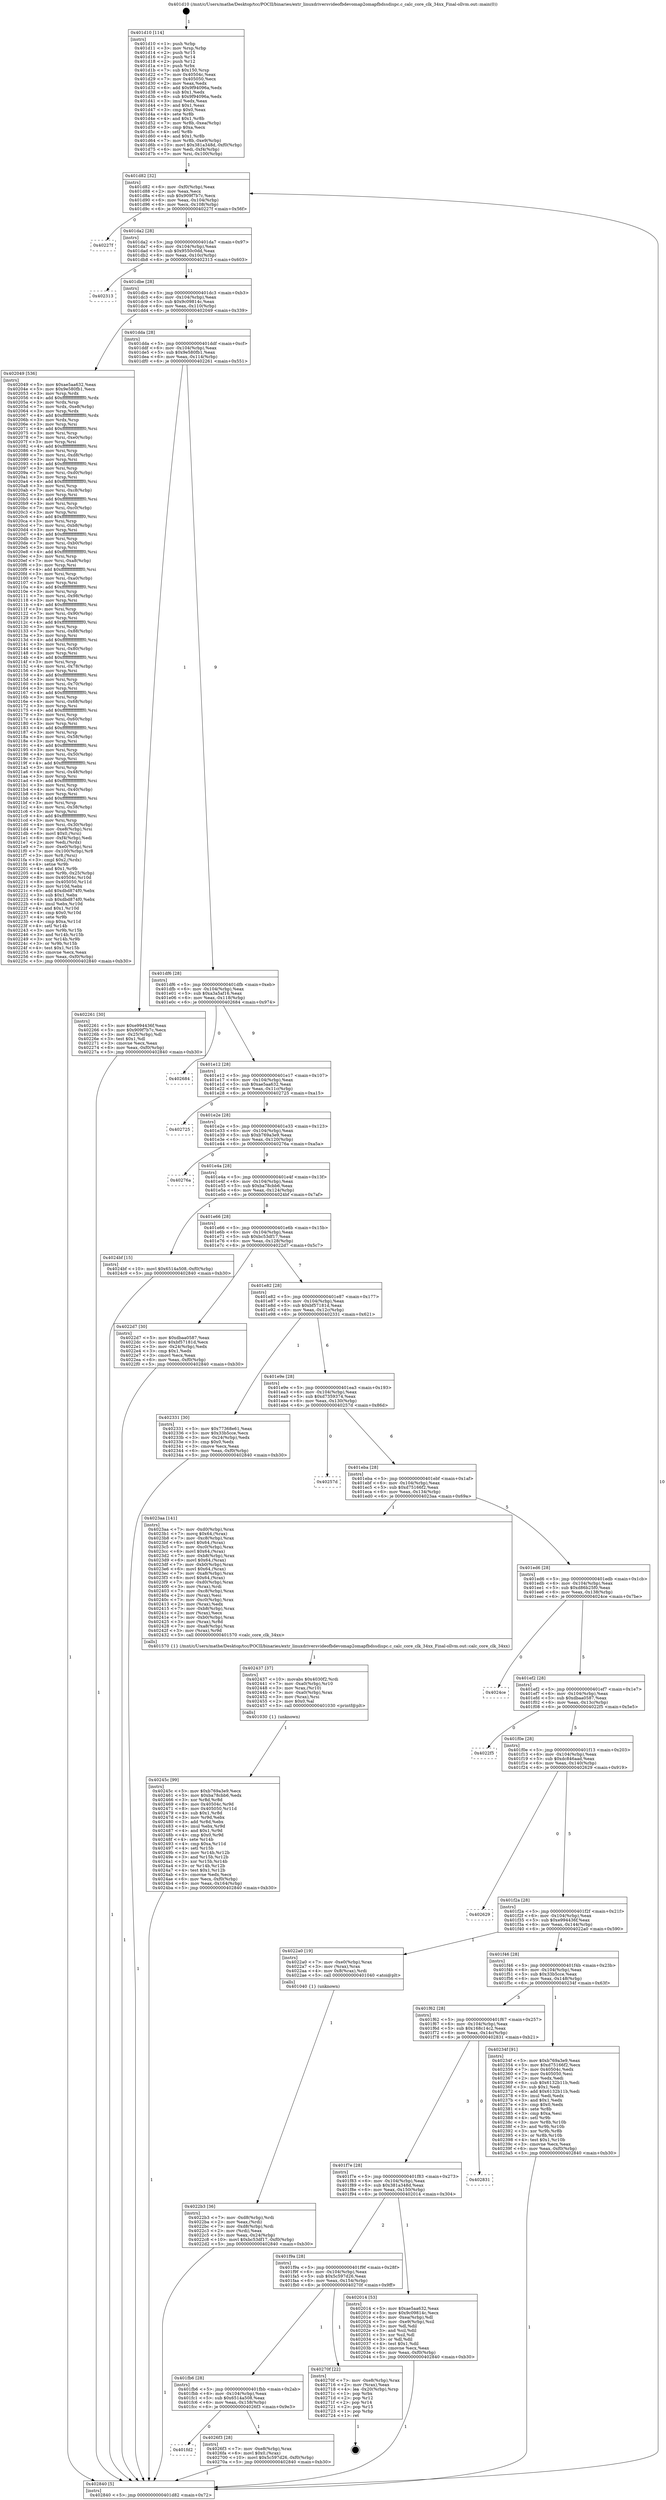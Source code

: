 digraph "0x401d10" {
  label = "0x401d10 (/mnt/c/Users/mathe/Desktop/tcc/POCII/binaries/extr_linuxdriversvideofbdevomap2omapfbdssdispc.c_calc_core_clk_34xx_Final-ollvm.out::main(0))"
  labelloc = "t"
  node[shape=record]

  Entry [label="",width=0.3,height=0.3,shape=circle,fillcolor=black,style=filled]
  "0x401d82" [label="{
     0x401d82 [32]\l
     | [instrs]\l
     &nbsp;&nbsp;0x401d82 \<+6\>: mov -0xf0(%rbp),%eax\l
     &nbsp;&nbsp;0x401d88 \<+2\>: mov %eax,%ecx\l
     &nbsp;&nbsp;0x401d8a \<+6\>: sub $0x909f7b7c,%ecx\l
     &nbsp;&nbsp;0x401d90 \<+6\>: mov %eax,-0x104(%rbp)\l
     &nbsp;&nbsp;0x401d96 \<+6\>: mov %ecx,-0x108(%rbp)\l
     &nbsp;&nbsp;0x401d9c \<+6\>: je 000000000040227f \<main+0x56f\>\l
  }"]
  "0x40227f" [label="{
     0x40227f\l
  }", style=dashed]
  "0x401da2" [label="{
     0x401da2 [28]\l
     | [instrs]\l
     &nbsp;&nbsp;0x401da2 \<+5\>: jmp 0000000000401da7 \<main+0x97\>\l
     &nbsp;&nbsp;0x401da7 \<+6\>: mov -0x104(%rbp),%eax\l
     &nbsp;&nbsp;0x401dad \<+5\>: sub $0x9550c0dd,%eax\l
     &nbsp;&nbsp;0x401db2 \<+6\>: mov %eax,-0x10c(%rbp)\l
     &nbsp;&nbsp;0x401db8 \<+6\>: je 0000000000402313 \<main+0x603\>\l
  }"]
  Exit [label="",width=0.3,height=0.3,shape=circle,fillcolor=black,style=filled,peripheries=2]
  "0x402313" [label="{
     0x402313\l
  }", style=dashed]
  "0x401dbe" [label="{
     0x401dbe [28]\l
     | [instrs]\l
     &nbsp;&nbsp;0x401dbe \<+5\>: jmp 0000000000401dc3 \<main+0xb3\>\l
     &nbsp;&nbsp;0x401dc3 \<+6\>: mov -0x104(%rbp),%eax\l
     &nbsp;&nbsp;0x401dc9 \<+5\>: sub $0x9c09814c,%eax\l
     &nbsp;&nbsp;0x401dce \<+6\>: mov %eax,-0x110(%rbp)\l
     &nbsp;&nbsp;0x401dd4 \<+6\>: je 0000000000402049 \<main+0x339\>\l
  }"]
  "0x401fd2" [label="{
     0x401fd2\l
  }", style=dashed]
  "0x402049" [label="{
     0x402049 [536]\l
     | [instrs]\l
     &nbsp;&nbsp;0x402049 \<+5\>: mov $0xae5aa632,%eax\l
     &nbsp;&nbsp;0x40204e \<+5\>: mov $0x9e580fb1,%ecx\l
     &nbsp;&nbsp;0x402053 \<+3\>: mov %rsp,%rdx\l
     &nbsp;&nbsp;0x402056 \<+4\>: add $0xfffffffffffffff0,%rdx\l
     &nbsp;&nbsp;0x40205a \<+3\>: mov %rdx,%rsp\l
     &nbsp;&nbsp;0x40205d \<+7\>: mov %rdx,-0xe8(%rbp)\l
     &nbsp;&nbsp;0x402064 \<+3\>: mov %rsp,%rdx\l
     &nbsp;&nbsp;0x402067 \<+4\>: add $0xfffffffffffffff0,%rdx\l
     &nbsp;&nbsp;0x40206b \<+3\>: mov %rdx,%rsp\l
     &nbsp;&nbsp;0x40206e \<+3\>: mov %rsp,%rsi\l
     &nbsp;&nbsp;0x402071 \<+4\>: add $0xfffffffffffffff0,%rsi\l
     &nbsp;&nbsp;0x402075 \<+3\>: mov %rsi,%rsp\l
     &nbsp;&nbsp;0x402078 \<+7\>: mov %rsi,-0xe0(%rbp)\l
     &nbsp;&nbsp;0x40207f \<+3\>: mov %rsp,%rsi\l
     &nbsp;&nbsp;0x402082 \<+4\>: add $0xfffffffffffffff0,%rsi\l
     &nbsp;&nbsp;0x402086 \<+3\>: mov %rsi,%rsp\l
     &nbsp;&nbsp;0x402089 \<+7\>: mov %rsi,-0xd8(%rbp)\l
     &nbsp;&nbsp;0x402090 \<+3\>: mov %rsp,%rsi\l
     &nbsp;&nbsp;0x402093 \<+4\>: add $0xfffffffffffffff0,%rsi\l
     &nbsp;&nbsp;0x402097 \<+3\>: mov %rsi,%rsp\l
     &nbsp;&nbsp;0x40209a \<+7\>: mov %rsi,-0xd0(%rbp)\l
     &nbsp;&nbsp;0x4020a1 \<+3\>: mov %rsp,%rsi\l
     &nbsp;&nbsp;0x4020a4 \<+4\>: add $0xfffffffffffffff0,%rsi\l
     &nbsp;&nbsp;0x4020a8 \<+3\>: mov %rsi,%rsp\l
     &nbsp;&nbsp;0x4020ab \<+7\>: mov %rsi,-0xc8(%rbp)\l
     &nbsp;&nbsp;0x4020b2 \<+3\>: mov %rsp,%rsi\l
     &nbsp;&nbsp;0x4020b5 \<+4\>: add $0xfffffffffffffff0,%rsi\l
     &nbsp;&nbsp;0x4020b9 \<+3\>: mov %rsi,%rsp\l
     &nbsp;&nbsp;0x4020bc \<+7\>: mov %rsi,-0xc0(%rbp)\l
     &nbsp;&nbsp;0x4020c3 \<+3\>: mov %rsp,%rsi\l
     &nbsp;&nbsp;0x4020c6 \<+4\>: add $0xfffffffffffffff0,%rsi\l
     &nbsp;&nbsp;0x4020ca \<+3\>: mov %rsi,%rsp\l
     &nbsp;&nbsp;0x4020cd \<+7\>: mov %rsi,-0xb8(%rbp)\l
     &nbsp;&nbsp;0x4020d4 \<+3\>: mov %rsp,%rsi\l
     &nbsp;&nbsp;0x4020d7 \<+4\>: add $0xfffffffffffffff0,%rsi\l
     &nbsp;&nbsp;0x4020db \<+3\>: mov %rsi,%rsp\l
     &nbsp;&nbsp;0x4020de \<+7\>: mov %rsi,-0xb0(%rbp)\l
     &nbsp;&nbsp;0x4020e5 \<+3\>: mov %rsp,%rsi\l
     &nbsp;&nbsp;0x4020e8 \<+4\>: add $0xfffffffffffffff0,%rsi\l
     &nbsp;&nbsp;0x4020ec \<+3\>: mov %rsi,%rsp\l
     &nbsp;&nbsp;0x4020ef \<+7\>: mov %rsi,-0xa8(%rbp)\l
     &nbsp;&nbsp;0x4020f6 \<+3\>: mov %rsp,%rsi\l
     &nbsp;&nbsp;0x4020f9 \<+4\>: add $0xfffffffffffffff0,%rsi\l
     &nbsp;&nbsp;0x4020fd \<+3\>: mov %rsi,%rsp\l
     &nbsp;&nbsp;0x402100 \<+7\>: mov %rsi,-0xa0(%rbp)\l
     &nbsp;&nbsp;0x402107 \<+3\>: mov %rsp,%rsi\l
     &nbsp;&nbsp;0x40210a \<+4\>: add $0xfffffffffffffff0,%rsi\l
     &nbsp;&nbsp;0x40210e \<+3\>: mov %rsi,%rsp\l
     &nbsp;&nbsp;0x402111 \<+7\>: mov %rsi,-0x98(%rbp)\l
     &nbsp;&nbsp;0x402118 \<+3\>: mov %rsp,%rsi\l
     &nbsp;&nbsp;0x40211b \<+4\>: add $0xfffffffffffffff0,%rsi\l
     &nbsp;&nbsp;0x40211f \<+3\>: mov %rsi,%rsp\l
     &nbsp;&nbsp;0x402122 \<+7\>: mov %rsi,-0x90(%rbp)\l
     &nbsp;&nbsp;0x402129 \<+3\>: mov %rsp,%rsi\l
     &nbsp;&nbsp;0x40212c \<+4\>: add $0xfffffffffffffff0,%rsi\l
     &nbsp;&nbsp;0x402130 \<+3\>: mov %rsi,%rsp\l
     &nbsp;&nbsp;0x402133 \<+7\>: mov %rsi,-0x88(%rbp)\l
     &nbsp;&nbsp;0x40213a \<+3\>: mov %rsp,%rsi\l
     &nbsp;&nbsp;0x40213d \<+4\>: add $0xfffffffffffffff0,%rsi\l
     &nbsp;&nbsp;0x402141 \<+3\>: mov %rsi,%rsp\l
     &nbsp;&nbsp;0x402144 \<+4\>: mov %rsi,-0x80(%rbp)\l
     &nbsp;&nbsp;0x402148 \<+3\>: mov %rsp,%rsi\l
     &nbsp;&nbsp;0x40214b \<+4\>: add $0xfffffffffffffff0,%rsi\l
     &nbsp;&nbsp;0x40214f \<+3\>: mov %rsi,%rsp\l
     &nbsp;&nbsp;0x402152 \<+4\>: mov %rsi,-0x78(%rbp)\l
     &nbsp;&nbsp;0x402156 \<+3\>: mov %rsp,%rsi\l
     &nbsp;&nbsp;0x402159 \<+4\>: add $0xfffffffffffffff0,%rsi\l
     &nbsp;&nbsp;0x40215d \<+3\>: mov %rsi,%rsp\l
     &nbsp;&nbsp;0x402160 \<+4\>: mov %rsi,-0x70(%rbp)\l
     &nbsp;&nbsp;0x402164 \<+3\>: mov %rsp,%rsi\l
     &nbsp;&nbsp;0x402167 \<+4\>: add $0xfffffffffffffff0,%rsi\l
     &nbsp;&nbsp;0x40216b \<+3\>: mov %rsi,%rsp\l
     &nbsp;&nbsp;0x40216e \<+4\>: mov %rsi,-0x68(%rbp)\l
     &nbsp;&nbsp;0x402172 \<+3\>: mov %rsp,%rsi\l
     &nbsp;&nbsp;0x402175 \<+4\>: add $0xfffffffffffffff0,%rsi\l
     &nbsp;&nbsp;0x402179 \<+3\>: mov %rsi,%rsp\l
     &nbsp;&nbsp;0x40217c \<+4\>: mov %rsi,-0x60(%rbp)\l
     &nbsp;&nbsp;0x402180 \<+3\>: mov %rsp,%rsi\l
     &nbsp;&nbsp;0x402183 \<+4\>: add $0xfffffffffffffff0,%rsi\l
     &nbsp;&nbsp;0x402187 \<+3\>: mov %rsi,%rsp\l
     &nbsp;&nbsp;0x40218a \<+4\>: mov %rsi,-0x58(%rbp)\l
     &nbsp;&nbsp;0x40218e \<+3\>: mov %rsp,%rsi\l
     &nbsp;&nbsp;0x402191 \<+4\>: add $0xfffffffffffffff0,%rsi\l
     &nbsp;&nbsp;0x402195 \<+3\>: mov %rsi,%rsp\l
     &nbsp;&nbsp;0x402198 \<+4\>: mov %rsi,-0x50(%rbp)\l
     &nbsp;&nbsp;0x40219c \<+3\>: mov %rsp,%rsi\l
     &nbsp;&nbsp;0x40219f \<+4\>: add $0xfffffffffffffff0,%rsi\l
     &nbsp;&nbsp;0x4021a3 \<+3\>: mov %rsi,%rsp\l
     &nbsp;&nbsp;0x4021a6 \<+4\>: mov %rsi,-0x48(%rbp)\l
     &nbsp;&nbsp;0x4021aa \<+3\>: mov %rsp,%rsi\l
     &nbsp;&nbsp;0x4021ad \<+4\>: add $0xfffffffffffffff0,%rsi\l
     &nbsp;&nbsp;0x4021b1 \<+3\>: mov %rsi,%rsp\l
     &nbsp;&nbsp;0x4021b4 \<+4\>: mov %rsi,-0x40(%rbp)\l
     &nbsp;&nbsp;0x4021b8 \<+3\>: mov %rsp,%rsi\l
     &nbsp;&nbsp;0x4021bb \<+4\>: add $0xfffffffffffffff0,%rsi\l
     &nbsp;&nbsp;0x4021bf \<+3\>: mov %rsi,%rsp\l
     &nbsp;&nbsp;0x4021c2 \<+4\>: mov %rsi,-0x38(%rbp)\l
     &nbsp;&nbsp;0x4021c6 \<+3\>: mov %rsp,%rsi\l
     &nbsp;&nbsp;0x4021c9 \<+4\>: add $0xfffffffffffffff0,%rsi\l
     &nbsp;&nbsp;0x4021cd \<+3\>: mov %rsi,%rsp\l
     &nbsp;&nbsp;0x4021d0 \<+4\>: mov %rsi,-0x30(%rbp)\l
     &nbsp;&nbsp;0x4021d4 \<+7\>: mov -0xe8(%rbp),%rsi\l
     &nbsp;&nbsp;0x4021db \<+6\>: movl $0x0,(%rsi)\l
     &nbsp;&nbsp;0x4021e1 \<+6\>: mov -0xf4(%rbp),%edi\l
     &nbsp;&nbsp;0x4021e7 \<+2\>: mov %edi,(%rdx)\l
     &nbsp;&nbsp;0x4021e9 \<+7\>: mov -0xe0(%rbp),%rsi\l
     &nbsp;&nbsp;0x4021f0 \<+7\>: mov -0x100(%rbp),%r8\l
     &nbsp;&nbsp;0x4021f7 \<+3\>: mov %r8,(%rsi)\l
     &nbsp;&nbsp;0x4021fa \<+3\>: cmpl $0x2,(%rdx)\l
     &nbsp;&nbsp;0x4021fd \<+4\>: setne %r9b\l
     &nbsp;&nbsp;0x402201 \<+4\>: and $0x1,%r9b\l
     &nbsp;&nbsp;0x402205 \<+4\>: mov %r9b,-0x25(%rbp)\l
     &nbsp;&nbsp;0x402209 \<+8\>: mov 0x40504c,%r10d\l
     &nbsp;&nbsp;0x402211 \<+8\>: mov 0x405050,%r11d\l
     &nbsp;&nbsp;0x402219 \<+3\>: mov %r10d,%ebx\l
     &nbsp;&nbsp;0x40221c \<+6\>: add $0xdbd874f0,%ebx\l
     &nbsp;&nbsp;0x402222 \<+3\>: sub $0x1,%ebx\l
     &nbsp;&nbsp;0x402225 \<+6\>: sub $0xdbd874f0,%ebx\l
     &nbsp;&nbsp;0x40222b \<+4\>: imul %ebx,%r10d\l
     &nbsp;&nbsp;0x40222f \<+4\>: and $0x1,%r10d\l
     &nbsp;&nbsp;0x402233 \<+4\>: cmp $0x0,%r10d\l
     &nbsp;&nbsp;0x402237 \<+4\>: sete %r9b\l
     &nbsp;&nbsp;0x40223b \<+4\>: cmp $0xa,%r11d\l
     &nbsp;&nbsp;0x40223f \<+4\>: setl %r14b\l
     &nbsp;&nbsp;0x402243 \<+3\>: mov %r9b,%r15b\l
     &nbsp;&nbsp;0x402246 \<+3\>: and %r14b,%r15b\l
     &nbsp;&nbsp;0x402249 \<+3\>: xor %r14b,%r9b\l
     &nbsp;&nbsp;0x40224c \<+3\>: or %r9b,%r15b\l
     &nbsp;&nbsp;0x40224f \<+4\>: test $0x1,%r15b\l
     &nbsp;&nbsp;0x402253 \<+3\>: cmovne %ecx,%eax\l
     &nbsp;&nbsp;0x402256 \<+6\>: mov %eax,-0xf0(%rbp)\l
     &nbsp;&nbsp;0x40225c \<+5\>: jmp 0000000000402840 \<main+0xb30\>\l
  }"]
  "0x401dda" [label="{
     0x401dda [28]\l
     | [instrs]\l
     &nbsp;&nbsp;0x401dda \<+5\>: jmp 0000000000401ddf \<main+0xcf\>\l
     &nbsp;&nbsp;0x401ddf \<+6\>: mov -0x104(%rbp),%eax\l
     &nbsp;&nbsp;0x401de5 \<+5\>: sub $0x9e580fb1,%eax\l
     &nbsp;&nbsp;0x401dea \<+6\>: mov %eax,-0x114(%rbp)\l
     &nbsp;&nbsp;0x401df0 \<+6\>: je 0000000000402261 \<main+0x551\>\l
  }"]
  "0x4026f3" [label="{
     0x4026f3 [28]\l
     | [instrs]\l
     &nbsp;&nbsp;0x4026f3 \<+7\>: mov -0xe8(%rbp),%rax\l
     &nbsp;&nbsp;0x4026fa \<+6\>: movl $0x0,(%rax)\l
     &nbsp;&nbsp;0x402700 \<+10\>: movl $0x5c597d26,-0xf0(%rbp)\l
     &nbsp;&nbsp;0x40270a \<+5\>: jmp 0000000000402840 \<main+0xb30\>\l
  }"]
  "0x402261" [label="{
     0x402261 [30]\l
     | [instrs]\l
     &nbsp;&nbsp;0x402261 \<+5\>: mov $0xe994436f,%eax\l
     &nbsp;&nbsp;0x402266 \<+5\>: mov $0x909f7b7c,%ecx\l
     &nbsp;&nbsp;0x40226b \<+3\>: mov -0x25(%rbp),%dl\l
     &nbsp;&nbsp;0x40226e \<+3\>: test $0x1,%dl\l
     &nbsp;&nbsp;0x402271 \<+3\>: cmovne %ecx,%eax\l
     &nbsp;&nbsp;0x402274 \<+6\>: mov %eax,-0xf0(%rbp)\l
     &nbsp;&nbsp;0x40227a \<+5\>: jmp 0000000000402840 \<main+0xb30\>\l
  }"]
  "0x401df6" [label="{
     0x401df6 [28]\l
     | [instrs]\l
     &nbsp;&nbsp;0x401df6 \<+5\>: jmp 0000000000401dfb \<main+0xeb\>\l
     &nbsp;&nbsp;0x401dfb \<+6\>: mov -0x104(%rbp),%eax\l
     &nbsp;&nbsp;0x401e01 \<+5\>: sub $0xa3a5af16,%eax\l
     &nbsp;&nbsp;0x401e06 \<+6\>: mov %eax,-0x118(%rbp)\l
     &nbsp;&nbsp;0x401e0c \<+6\>: je 0000000000402684 \<main+0x974\>\l
  }"]
  "0x401fb6" [label="{
     0x401fb6 [28]\l
     | [instrs]\l
     &nbsp;&nbsp;0x401fb6 \<+5\>: jmp 0000000000401fbb \<main+0x2ab\>\l
     &nbsp;&nbsp;0x401fbb \<+6\>: mov -0x104(%rbp),%eax\l
     &nbsp;&nbsp;0x401fc1 \<+5\>: sub $0x6514a508,%eax\l
     &nbsp;&nbsp;0x401fc6 \<+6\>: mov %eax,-0x158(%rbp)\l
     &nbsp;&nbsp;0x401fcc \<+6\>: je 00000000004026f3 \<main+0x9e3\>\l
  }"]
  "0x402684" [label="{
     0x402684\l
  }", style=dashed]
  "0x401e12" [label="{
     0x401e12 [28]\l
     | [instrs]\l
     &nbsp;&nbsp;0x401e12 \<+5\>: jmp 0000000000401e17 \<main+0x107\>\l
     &nbsp;&nbsp;0x401e17 \<+6\>: mov -0x104(%rbp),%eax\l
     &nbsp;&nbsp;0x401e1d \<+5\>: sub $0xae5aa632,%eax\l
     &nbsp;&nbsp;0x401e22 \<+6\>: mov %eax,-0x11c(%rbp)\l
     &nbsp;&nbsp;0x401e28 \<+6\>: je 0000000000402725 \<main+0xa15\>\l
  }"]
  "0x40270f" [label="{
     0x40270f [22]\l
     | [instrs]\l
     &nbsp;&nbsp;0x40270f \<+7\>: mov -0xe8(%rbp),%rax\l
     &nbsp;&nbsp;0x402716 \<+2\>: mov (%rax),%eax\l
     &nbsp;&nbsp;0x402718 \<+4\>: lea -0x20(%rbp),%rsp\l
     &nbsp;&nbsp;0x40271c \<+1\>: pop %rbx\l
     &nbsp;&nbsp;0x40271d \<+2\>: pop %r12\l
     &nbsp;&nbsp;0x40271f \<+2\>: pop %r14\l
     &nbsp;&nbsp;0x402721 \<+2\>: pop %r15\l
     &nbsp;&nbsp;0x402723 \<+1\>: pop %rbp\l
     &nbsp;&nbsp;0x402724 \<+1\>: ret\l
  }"]
  "0x402725" [label="{
     0x402725\l
  }", style=dashed]
  "0x401e2e" [label="{
     0x401e2e [28]\l
     | [instrs]\l
     &nbsp;&nbsp;0x401e2e \<+5\>: jmp 0000000000401e33 \<main+0x123\>\l
     &nbsp;&nbsp;0x401e33 \<+6\>: mov -0x104(%rbp),%eax\l
     &nbsp;&nbsp;0x401e39 \<+5\>: sub $0xb769a3e9,%eax\l
     &nbsp;&nbsp;0x401e3e \<+6\>: mov %eax,-0x120(%rbp)\l
     &nbsp;&nbsp;0x401e44 \<+6\>: je 000000000040276a \<main+0xa5a\>\l
  }"]
  "0x40245c" [label="{
     0x40245c [99]\l
     | [instrs]\l
     &nbsp;&nbsp;0x40245c \<+5\>: mov $0xb769a3e9,%ecx\l
     &nbsp;&nbsp;0x402461 \<+5\>: mov $0xba78cbb6,%edx\l
     &nbsp;&nbsp;0x402466 \<+3\>: xor %r8d,%r8d\l
     &nbsp;&nbsp;0x402469 \<+8\>: mov 0x40504c,%r9d\l
     &nbsp;&nbsp;0x402471 \<+8\>: mov 0x405050,%r11d\l
     &nbsp;&nbsp;0x402479 \<+4\>: sub $0x1,%r8d\l
     &nbsp;&nbsp;0x40247d \<+3\>: mov %r9d,%ebx\l
     &nbsp;&nbsp;0x402480 \<+3\>: add %r8d,%ebx\l
     &nbsp;&nbsp;0x402483 \<+4\>: imul %ebx,%r9d\l
     &nbsp;&nbsp;0x402487 \<+4\>: and $0x1,%r9d\l
     &nbsp;&nbsp;0x40248b \<+4\>: cmp $0x0,%r9d\l
     &nbsp;&nbsp;0x40248f \<+4\>: sete %r14b\l
     &nbsp;&nbsp;0x402493 \<+4\>: cmp $0xa,%r11d\l
     &nbsp;&nbsp;0x402497 \<+4\>: setl %r15b\l
     &nbsp;&nbsp;0x40249b \<+3\>: mov %r14b,%r12b\l
     &nbsp;&nbsp;0x40249e \<+3\>: and %r15b,%r12b\l
     &nbsp;&nbsp;0x4024a1 \<+3\>: xor %r15b,%r14b\l
     &nbsp;&nbsp;0x4024a4 \<+3\>: or %r14b,%r12b\l
     &nbsp;&nbsp;0x4024a7 \<+4\>: test $0x1,%r12b\l
     &nbsp;&nbsp;0x4024ab \<+3\>: cmovne %edx,%ecx\l
     &nbsp;&nbsp;0x4024ae \<+6\>: mov %ecx,-0xf0(%rbp)\l
     &nbsp;&nbsp;0x4024b4 \<+6\>: mov %eax,-0x164(%rbp)\l
     &nbsp;&nbsp;0x4024ba \<+5\>: jmp 0000000000402840 \<main+0xb30\>\l
  }"]
  "0x40276a" [label="{
     0x40276a\l
  }", style=dashed]
  "0x401e4a" [label="{
     0x401e4a [28]\l
     | [instrs]\l
     &nbsp;&nbsp;0x401e4a \<+5\>: jmp 0000000000401e4f \<main+0x13f\>\l
     &nbsp;&nbsp;0x401e4f \<+6\>: mov -0x104(%rbp),%eax\l
     &nbsp;&nbsp;0x401e55 \<+5\>: sub $0xba78cbb6,%eax\l
     &nbsp;&nbsp;0x401e5a \<+6\>: mov %eax,-0x124(%rbp)\l
     &nbsp;&nbsp;0x401e60 \<+6\>: je 00000000004024bf \<main+0x7af\>\l
  }"]
  "0x402437" [label="{
     0x402437 [37]\l
     | [instrs]\l
     &nbsp;&nbsp;0x402437 \<+10\>: movabs $0x4030f2,%rdi\l
     &nbsp;&nbsp;0x402441 \<+7\>: mov -0xa0(%rbp),%r10\l
     &nbsp;&nbsp;0x402448 \<+3\>: mov %rax,(%r10)\l
     &nbsp;&nbsp;0x40244b \<+7\>: mov -0xa0(%rbp),%rax\l
     &nbsp;&nbsp;0x402452 \<+3\>: mov (%rax),%rsi\l
     &nbsp;&nbsp;0x402455 \<+2\>: mov $0x0,%al\l
     &nbsp;&nbsp;0x402457 \<+5\>: call 0000000000401030 \<printf@plt\>\l
     | [calls]\l
     &nbsp;&nbsp;0x401030 \{1\} (unknown)\l
  }"]
  "0x4024bf" [label="{
     0x4024bf [15]\l
     | [instrs]\l
     &nbsp;&nbsp;0x4024bf \<+10\>: movl $0x6514a508,-0xf0(%rbp)\l
     &nbsp;&nbsp;0x4024c9 \<+5\>: jmp 0000000000402840 \<main+0xb30\>\l
  }"]
  "0x401e66" [label="{
     0x401e66 [28]\l
     | [instrs]\l
     &nbsp;&nbsp;0x401e66 \<+5\>: jmp 0000000000401e6b \<main+0x15b\>\l
     &nbsp;&nbsp;0x401e6b \<+6\>: mov -0x104(%rbp),%eax\l
     &nbsp;&nbsp;0x401e71 \<+5\>: sub $0xbc53df17,%eax\l
     &nbsp;&nbsp;0x401e76 \<+6\>: mov %eax,-0x128(%rbp)\l
     &nbsp;&nbsp;0x401e7c \<+6\>: je 00000000004022d7 \<main+0x5c7\>\l
  }"]
  "0x4022b3" [label="{
     0x4022b3 [36]\l
     | [instrs]\l
     &nbsp;&nbsp;0x4022b3 \<+7\>: mov -0xd8(%rbp),%rdi\l
     &nbsp;&nbsp;0x4022ba \<+2\>: mov %eax,(%rdi)\l
     &nbsp;&nbsp;0x4022bc \<+7\>: mov -0xd8(%rbp),%rdi\l
     &nbsp;&nbsp;0x4022c3 \<+2\>: mov (%rdi),%eax\l
     &nbsp;&nbsp;0x4022c5 \<+3\>: mov %eax,-0x24(%rbp)\l
     &nbsp;&nbsp;0x4022c8 \<+10\>: movl $0xbc53df17,-0xf0(%rbp)\l
     &nbsp;&nbsp;0x4022d2 \<+5\>: jmp 0000000000402840 \<main+0xb30\>\l
  }"]
  "0x4022d7" [label="{
     0x4022d7 [30]\l
     | [instrs]\l
     &nbsp;&nbsp;0x4022d7 \<+5\>: mov $0xdbaa0587,%eax\l
     &nbsp;&nbsp;0x4022dc \<+5\>: mov $0xbf57181d,%ecx\l
     &nbsp;&nbsp;0x4022e1 \<+3\>: mov -0x24(%rbp),%edx\l
     &nbsp;&nbsp;0x4022e4 \<+3\>: cmp $0x1,%edx\l
     &nbsp;&nbsp;0x4022e7 \<+3\>: cmovl %ecx,%eax\l
     &nbsp;&nbsp;0x4022ea \<+6\>: mov %eax,-0xf0(%rbp)\l
     &nbsp;&nbsp;0x4022f0 \<+5\>: jmp 0000000000402840 \<main+0xb30\>\l
  }"]
  "0x401e82" [label="{
     0x401e82 [28]\l
     | [instrs]\l
     &nbsp;&nbsp;0x401e82 \<+5\>: jmp 0000000000401e87 \<main+0x177\>\l
     &nbsp;&nbsp;0x401e87 \<+6\>: mov -0x104(%rbp),%eax\l
     &nbsp;&nbsp;0x401e8d \<+5\>: sub $0xbf57181d,%eax\l
     &nbsp;&nbsp;0x401e92 \<+6\>: mov %eax,-0x12c(%rbp)\l
     &nbsp;&nbsp;0x401e98 \<+6\>: je 0000000000402331 \<main+0x621\>\l
  }"]
  "0x401d10" [label="{
     0x401d10 [114]\l
     | [instrs]\l
     &nbsp;&nbsp;0x401d10 \<+1\>: push %rbp\l
     &nbsp;&nbsp;0x401d11 \<+3\>: mov %rsp,%rbp\l
     &nbsp;&nbsp;0x401d14 \<+2\>: push %r15\l
     &nbsp;&nbsp;0x401d16 \<+2\>: push %r14\l
     &nbsp;&nbsp;0x401d18 \<+2\>: push %r12\l
     &nbsp;&nbsp;0x401d1a \<+1\>: push %rbx\l
     &nbsp;&nbsp;0x401d1b \<+7\>: sub $0x150,%rsp\l
     &nbsp;&nbsp;0x401d22 \<+7\>: mov 0x40504c,%eax\l
     &nbsp;&nbsp;0x401d29 \<+7\>: mov 0x405050,%ecx\l
     &nbsp;&nbsp;0x401d30 \<+2\>: mov %eax,%edx\l
     &nbsp;&nbsp;0x401d32 \<+6\>: add $0x9f94096a,%edx\l
     &nbsp;&nbsp;0x401d38 \<+3\>: sub $0x1,%edx\l
     &nbsp;&nbsp;0x401d3b \<+6\>: sub $0x9f94096a,%edx\l
     &nbsp;&nbsp;0x401d41 \<+3\>: imul %edx,%eax\l
     &nbsp;&nbsp;0x401d44 \<+3\>: and $0x1,%eax\l
     &nbsp;&nbsp;0x401d47 \<+3\>: cmp $0x0,%eax\l
     &nbsp;&nbsp;0x401d4a \<+4\>: sete %r8b\l
     &nbsp;&nbsp;0x401d4e \<+4\>: and $0x1,%r8b\l
     &nbsp;&nbsp;0x401d52 \<+7\>: mov %r8b,-0xea(%rbp)\l
     &nbsp;&nbsp;0x401d59 \<+3\>: cmp $0xa,%ecx\l
     &nbsp;&nbsp;0x401d5c \<+4\>: setl %r8b\l
     &nbsp;&nbsp;0x401d60 \<+4\>: and $0x1,%r8b\l
     &nbsp;&nbsp;0x401d64 \<+7\>: mov %r8b,-0xe9(%rbp)\l
     &nbsp;&nbsp;0x401d6b \<+10\>: movl $0x381a348d,-0xf0(%rbp)\l
     &nbsp;&nbsp;0x401d75 \<+6\>: mov %edi,-0xf4(%rbp)\l
     &nbsp;&nbsp;0x401d7b \<+7\>: mov %rsi,-0x100(%rbp)\l
  }"]
  "0x402331" [label="{
     0x402331 [30]\l
     | [instrs]\l
     &nbsp;&nbsp;0x402331 \<+5\>: mov $0x77368e61,%eax\l
     &nbsp;&nbsp;0x402336 \<+5\>: mov $0x33b5cce,%ecx\l
     &nbsp;&nbsp;0x40233b \<+3\>: mov -0x24(%rbp),%edx\l
     &nbsp;&nbsp;0x40233e \<+3\>: cmp $0x0,%edx\l
     &nbsp;&nbsp;0x402341 \<+3\>: cmove %ecx,%eax\l
     &nbsp;&nbsp;0x402344 \<+6\>: mov %eax,-0xf0(%rbp)\l
     &nbsp;&nbsp;0x40234a \<+5\>: jmp 0000000000402840 \<main+0xb30\>\l
  }"]
  "0x401e9e" [label="{
     0x401e9e [28]\l
     | [instrs]\l
     &nbsp;&nbsp;0x401e9e \<+5\>: jmp 0000000000401ea3 \<main+0x193\>\l
     &nbsp;&nbsp;0x401ea3 \<+6\>: mov -0x104(%rbp),%eax\l
     &nbsp;&nbsp;0x401ea9 \<+5\>: sub $0xd7359374,%eax\l
     &nbsp;&nbsp;0x401eae \<+6\>: mov %eax,-0x130(%rbp)\l
     &nbsp;&nbsp;0x401eb4 \<+6\>: je 000000000040257d \<main+0x86d\>\l
  }"]
  "0x402840" [label="{
     0x402840 [5]\l
     | [instrs]\l
     &nbsp;&nbsp;0x402840 \<+5\>: jmp 0000000000401d82 \<main+0x72\>\l
  }"]
  "0x40257d" [label="{
     0x40257d\l
  }", style=dashed]
  "0x401eba" [label="{
     0x401eba [28]\l
     | [instrs]\l
     &nbsp;&nbsp;0x401eba \<+5\>: jmp 0000000000401ebf \<main+0x1af\>\l
     &nbsp;&nbsp;0x401ebf \<+6\>: mov -0x104(%rbp),%eax\l
     &nbsp;&nbsp;0x401ec5 \<+5\>: sub $0xd75166f2,%eax\l
     &nbsp;&nbsp;0x401eca \<+6\>: mov %eax,-0x134(%rbp)\l
     &nbsp;&nbsp;0x401ed0 \<+6\>: je 00000000004023aa \<main+0x69a\>\l
  }"]
  "0x401f9a" [label="{
     0x401f9a [28]\l
     | [instrs]\l
     &nbsp;&nbsp;0x401f9a \<+5\>: jmp 0000000000401f9f \<main+0x28f\>\l
     &nbsp;&nbsp;0x401f9f \<+6\>: mov -0x104(%rbp),%eax\l
     &nbsp;&nbsp;0x401fa5 \<+5\>: sub $0x5c597d26,%eax\l
     &nbsp;&nbsp;0x401faa \<+6\>: mov %eax,-0x154(%rbp)\l
     &nbsp;&nbsp;0x401fb0 \<+6\>: je 000000000040270f \<main+0x9ff\>\l
  }"]
  "0x4023aa" [label="{
     0x4023aa [141]\l
     | [instrs]\l
     &nbsp;&nbsp;0x4023aa \<+7\>: mov -0xd0(%rbp),%rax\l
     &nbsp;&nbsp;0x4023b1 \<+7\>: movq $0x64,(%rax)\l
     &nbsp;&nbsp;0x4023b8 \<+7\>: mov -0xc8(%rbp),%rax\l
     &nbsp;&nbsp;0x4023bf \<+6\>: movl $0x64,(%rax)\l
     &nbsp;&nbsp;0x4023c5 \<+7\>: mov -0xc0(%rbp),%rax\l
     &nbsp;&nbsp;0x4023cc \<+6\>: movl $0x64,(%rax)\l
     &nbsp;&nbsp;0x4023d2 \<+7\>: mov -0xb8(%rbp),%rax\l
     &nbsp;&nbsp;0x4023d9 \<+6\>: movl $0x64,(%rax)\l
     &nbsp;&nbsp;0x4023df \<+7\>: mov -0xb0(%rbp),%rax\l
     &nbsp;&nbsp;0x4023e6 \<+6\>: movl $0x64,(%rax)\l
     &nbsp;&nbsp;0x4023ec \<+7\>: mov -0xa8(%rbp),%rax\l
     &nbsp;&nbsp;0x4023f3 \<+6\>: movl $0x64,(%rax)\l
     &nbsp;&nbsp;0x4023f9 \<+7\>: mov -0xd0(%rbp),%rax\l
     &nbsp;&nbsp;0x402400 \<+3\>: mov (%rax),%rdi\l
     &nbsp;&nbsp;0x402403 \<+7\>: mov -0xc8(%rbp),%rax\l
     &nbsp;&nbsp;0x40240a \<+2\>: mov (%rax),%esi\l
     &nbsp;&nbsp;0x40240c \<+7\>: mov -0xc0(%rbp),%rax\l
     &nbsp;&nbsp;0x402413 \<+2\>: mov (%rax),%edx\l
     &nbsp;&nbsp;0x402415 \<+7\>: mov -0xb8(%rbp),%rax\l
     &nbsp;&nbsp;0x40241c \<+2\>: mov (%rax),%ecx\l
     &nbsp;&nbsp;0x40241e \<+7\>: mov -0xb0(%rbp),%rax\l
     &nbsp;&nbsp;0x402425 \<+3\>: mov (%rax),%r8d\l
     &nbsp;&nbsp;0x402428 \<+7\>: mov -0xa8(%rbp),%rax\l
     &nbsp;&nbsp;0x40242f \<+3\>: mov (%rax),%r9d\l
     &nbsp;&nbsp;0x402432 \<+5\>: call 0000000000401570 \<calc_core_clk_34xx\>\l
     | [calls]\l
     &nbsp;&nbsp;0x401570 \{1\} (/mnt/c/Users/mathe/Desktop/tcc/POCII/binaries/extr_linuxdriversvideofbdevomap2omapfbdssdispc.c_calc_core_clk_34xx_Final-ollvm.out::calc_core_clk_34xx)\l
  }"]
  "0x401ed6" [label="{
     0x401ed6 [28]\l
     | [instrs]\l
     &nbsp;&nbsp;0x401ed6 \<+5\>: jmp 0000000000401edb \<main+0x1cb\>\l
     &nbsp;&nbsp;0x401edb \<+6\>: mov -0x104(%rbp),%eax\l
     &nbsp;&nbsp;0x401ee1 \<+5\>: sub $0xd86b25f0,%eax\l
     &nbsp;&nbsp;0x401ee6 \<+6\>: mov %eax,-0x138(%rbp)\l
     &nbsp;&nbsp;0x401eec \<+6\>: je 00000000004024ce \<main+0x7be\>\l
  }"]
  "0x402014" [label="{
     0x402014 [53]\l
     | [instrs]\l
     &nbsp;&nbsp;0x402014 \<+5\>: mov $0xae5aa632,%eax\l
     &nbsp;&nbsp;0x402019 \<+5\>: mov $0x9c09814c,%ecx\l
     &nbsp;&nbsp;0x40201e \<+6\>: mov -0xea(%rbp),%dl\l
     &nbsp;&nbsp;0x402024 \<+7\>: mov -0xe9(%rbp),%sil\l
     &nbsp;&nbsp;0x40202b \<+3\>: mov %dl,%dil\l
     &nbsp;&nbsp;0x40202e \<+3\>: and %sil,%dil\l
     &nbsp;&nbsp;0x402031 \<+3\>: xor %sil,%dl\l
     &nbsp;&nbsp;0x402034 \<+3\>: or %dl,%dil\l
     &nbsp;&nbsp;0x402037 \<+4\>: test $0x1,%dil\l
     &nbsp;&nbsp;0x40203b \<+3\>: cmovne %ecx,%eax\l
     &nbsp;&nbsp;0x40203e \<+6\>: mov %eax,-0xf0(%rbp)\l
     &nbsp;&nbsp;0x402044 \<+5\>: jmp 0000000000402840 \<main+0xb30\>\l
  }"]
  "0x4024ce" [label="{
     0x4024ce\l
  }", style=dashed]
  "0x401ef2" [label="{
     0x401ef2 [28]\l
     | [instrs]\l
     &nbsp;&nbsp;0x401ef2 \<+5\>: jmp 0000000000401ef7 \<main+0x1e7\>\l
     &nbsp;&nbsp;0x401ef7 \<+6\>: mov -0x104(%rbp),%eax\l
     &nbsp;&nbsp;0x401efd \<+5\>: sub $0xdbaa0587,%eax\l
     &nbsp;&nbsp;0x401f02 \<+6\>: mov %eax,-0x13c(%rbp)\l
     &nbsp;&nbsp;0x401f08 \<+6\>: je 00000000004022f5 \<main+0x5e5\>\l
  }"]
  "0x401f7e" [label="{
     0x401f7e [28]\l
     | [instrs]\l
     &nbsp;&nbsp;0x401f7e \<+5\>: jmp 0000000000401f83 \<main+0x273\>\l
     &nbsp;&nbsp;0x401f83 \<+6\>: mov -0x104(%rbp),%eax\l
     &nbsp;&nbsp;0x401f89 \<+5\>: sub $0x381a348d,%eax\l
     &nbsp;&nbsp;0x401f8e \<+6\>: mov %eax,-0x150(%rbp)\l
     &nbsp;&nbsp;0x401f94 \<+6\>: je 0000000000402014 \<main+0x304\>\l
  }"]
  "0x4022f5" [label="{
     0x4022f5\l
  }", style=dashed]
  "0x401f0e" [label="{
     0x401f0e [28]\l
     | [instrs]\l
     &nbsp;&nbsp;0x401f0e \<+5\>: jmp 0000000000401f13 \<main+0x203\>\l
     &nbsp;&nbsp;0x401f13 \<+6\>: mov -0x104(%rbp),%eax\l
     &nbsp;&nbsp;0x401f19 \<+5\>: sub $0xdc846aad,%eax\l
     &nbsp;&nbsp;0x401f1e \<+6\>: mov %eax,-0x140(%rbp)\l
     &nbsp;&nbsp;0x401f24 \<+6\>: je 0000000000402629 \<main+0x919\>\l
  }"]
  "0x402831" [label="{
     0x402831\l
  }", style=dashed]
  "0x402629" [label="{
     0x402629\l
  }", style=dashed]
  "0x401f2a" [label="{
     0x401f2a [28]\l
     | [instrs]\l
     &nbsp;&nbsp;0x401f2a \<+5\>: jmp 0000000000401f2f \<main+0x21f\>\l
     &nbsp;&nbsp;0x401f2f \<+6\>: mov -0x104(%rbp),%eax\l
     &nbsp;&nbsp;0x401f35 \<+5\>: sub $0xe994436f,%eax\l
     &nbsp;&nbsp;0x401f3a \<+6\>: mov %eax,-0x144(%rbp)\l
     &nbsp;&nbsp;0x401f40 \<+6\>: je 00000000004022a0 \<main+0x590\>\l
  }"]
  "0x401f62" [label="{
     0x401f62 [28]\l
     | [instrs]\l
     &nbsp;&nbsp;0x401f62 \<+5\>: jmp 0000000000401f67 \<main+0x257\>\l
     &nbsp;&nbsp;0x401f67 \<+6\>: mov -0x104(%rbp),%eax\l
     &nbsp;&nbsp;0x401f6d \<+5\>: sub $0x168c14c2,%eax\l
     &nbsp;&nbsp;0x401f72 \<+6\>: mov %eax,-0x14c(%rbp)\l
     &nbsp;&nbsp;0x401f78 \<+6\>: je 0000000000402831 \<main+0xb21\>\l
  }"]
  "0x4022a0" [label="{
     0x4022a0 [19]\l
     | [instrs]\l
     &nbsp;&nbsp;0x4022a0 \<+7\>: mov -0xe0(%rbp),%rax\l
     &nbsp;&nbsp;0x4022a7 \<+3\>: mov (%rax),%rax\l
     &nbsp;&nbsp;0x4022aa \<+4\>: mov 0x8(%rax),%rdi\l
     &nbsp;&nbsp;0x4022ae \<+5\>: call 0000000000401040 \<atoi@plt\>\l
     | [calls]\l
     &nbsp;&nbsp;0x401040 \{1\} (unknown)\l
  }"]
  "0x401f46" [label="{
     0x401f46 [28]\l
     | [instrs]\l
     &nbsp;&nbsp;0x401f46 \<+5\>: jmp 0000000000401f4b \<main+0x23b\>\l
     &nbsp;&nbsp;0x401f4b \<+6\>: mov -0x104(%rbp),%eax\l
     &nbsp;&nbsp;0x401f51 \<+5\>: sub $0x33b5cce,%eax\l
     &nbsp;&nbsp;0x401f56 \<+6\>: mov %eax,-0x148(%rbp)\l
     &nbsp;&nbsp;0x401f5c \<+6\>: je 000000000040234f \<main+0x63f\>\l
  }"]
  "0x40234f" [label="{
     0x40234f [91]\l
     | [instrs]\l
     &nbsp;&nbsp;0x40234f \<+5\>: mov $0xb769a3e9,%eax\l
     &nbsp;&nbsp;0x402354 \<+5\>: mov $0xd75166f2,%ecx\l
     &nbsp;&nbsp;0x402359 \<+7\>: mov 0x40504c,%edx\l
     &nbsp;&nbsp;0x402360 \<+7\>: mov 0x405050,%esi\l
     &nbsp;&nbsp;0x402367 \<+2\>: mov %edx,%edi\l
     &nbsp;&nbsp;0x402369 \<+6\>: sub $0x6132b11b,%edi\l
     &nbsp;&nbsp;0x40236f \<+3\>: sub $0x1,%edi\l
     &nbsp;&nbsp;0x402372 \<+6\>: add $0x6132b11b,%edi\l
     &nbsp;&nbsp;0x402378 \<+3\>: imul %edi,%edx\l
     &nbsp;&nbsp;0x40237b \<+3\>: and $0x1,%edx\l
     &nbsp;&nbsp;0x40237e \<+3\>: cmp $0x0,%edx\l
     &nbsp;&nbsp;0x402381 \<+4\>: sete %r8b\l
     &nbsp;&nbsp;0x402385 \<+3\>: cmp $0xa,%esi\l
     &nbsp;&nbsp;0x402388 \<+4\>: setl %r9b\l
     &nbsp;&nbsp;0x40238c \<+3\>: mov %r8b,%r10b\l
     &nbsp;&nbsp;0x40238f \<+3\>: and %r9b,%r10b\l
     &nbsp;&nbsp;0x402392 \<+3\>: xor %r9b,%r8b\l
     &nbsp;&nbsp;0x402395 \<+3\>: or %r8b,%r10b\l
     &nbsp;&nbsp;0x402398 \<+4\>: test $0x1,%r10b\l
     &nbsp;&nbsp;0x40239c \<+3\>: cmovne %ecx,%eax\l
     &nbsp;&nbsp;0x40239f \<+6\>: mov %eax,-0xf0(%rbp)\l
     &nbsp;&nbsp;0x4023a5 \<+5\>: jmp 0000000000402840 \<main+0xb30\>\l
  }"]
  Entry -> "0x401d10" [label=" 1"]
  "0x401d82" -> "0x40227f" [label=" 0"]
  "0x401d82" -> "0x401da2" [label=" 11"]
  "0x40270f" -> Exit [label=" 1"]
  "0x401da2" -> "0x402313" [label=" 0"]
  "0x401da2" -> "0x401dbe" [label=" 11"]
  "0x4026f3" -> "0x402840" [label=" 1"]
  "0x401dbe" -> "0x402049" [label=" 1"]
  "0x401dbe" -> "0x401dda" [label=" 10"]
  "0x401fb6" -> "0x401fd2" [label=" 0"]
  "0x401dda" -> "0x402261" [label=" 1"]
  "0x401dda" -> "0x401df6" [label=" 9"]
  "0x401fb6" -> "0x4026f3" [label=" 1"]
  "0x401df6" -> "0x402684" [label=" 0"]
  "0x401df6" -> "0x401e12" [label=" 9"]
  "0x401f9a" -> "0x401fb6" [label=" 1"]
  "0x401e12" -> "0x402725" [label=" 0"]
  "0x401e12" -> "0x401e2e" [label=" 9"]
  "0x401f9a" -> "0x40270f" [label=" 1"]
  "0x401e2e" -> "0x40276a" [label=" 0"]
  "0x401e2e" -> "0x401e4a" [label=" 9"]
  "0x4024bf" -> "0x402840" [label=" 1"]
  "0x401e4a" -> "0x4024bf" [label=" 1"]
  "0x401e4a" -> "0x401e66" [label=" 8"]
  "0x40245c" -> "0x402840" [label=" 1"]
  "0x401e66" -> "0x4022d7" [label=" 1"]
  "0x401e66" -> "0x401e82" [label=" 7"]
  "0x402437" -> "0x40245c" [label=" 1"]
  "0x401e82" -> "0x402331" [label=" 1"]
  "0x401e82" -> "0x401e9e" [label=" 6"]
  "0x402331" -> "0x402840" [label=" 1"]
  "0x401e9e" -> "0x40257d" [label=" 0"]
  "0x401e9e" -> "0x401eba" [label=" 6"]
  "0x4022d7" -> "0x402840" [label=" 1"]
  "0x401eba" -> "0x4023aa" [label=" 1"]
  "0x401eba" -> "0x401ed6" [label=" 5"]
  "0x4022b3" -> "0x402840" [label=" 1"]
  "0x401ed6" -> "0x4024ce" [label=" 0"]
  "0x401ed6" -> "0x401ef2" [label=" 5"]
  "0x4022a0" -> "0x4022b3" [label=" 1"]
  "0x401ef2" -> "0x4022f5" [label=" 0"]
  "0x401ef2" -> "0x401f0e" [label=" 5"]
  "0x402049" -> "0x402840" [label=" 1"]
  "0x401f0e" -> "0x402629" [label=" 0"]
  "0x401f0e" -> "0x401f2a" [label=" 5"]
  "0x4023aa" -> "0x402437" [label=" 1"]
  "0x401f2a" -> "0x4022a0" [label=" 1"]
  "0x401f2a" -> "0x401f46" [label=" 4"]
  "0x402840" -> "0x401d82" [label=" 10"]
  "0x401f46" -> "0x40234f" [label=" 1"]
  "0x401f46" -> "0x401f62" [label=" 3"]
  "0x40234f" -> "0x402840" [label=" 1"]
  "0x401f62" -> "0x402831" [label=" 0"]
  "0x401f62" -> "0x401f7e" [label=" 3"]
  "0x402261" -> "0x402840" [label=" 1"]
  "0x401f7e" -> "0x402014" [label=" 1"]
  "0x401f7e" -> "0x401f9a" [label=" 2"]
  "0x402014" -> "0x402840" [label=" 1"]
  "0x401d10" -> "0x401d82" [label=" 1"]
}
